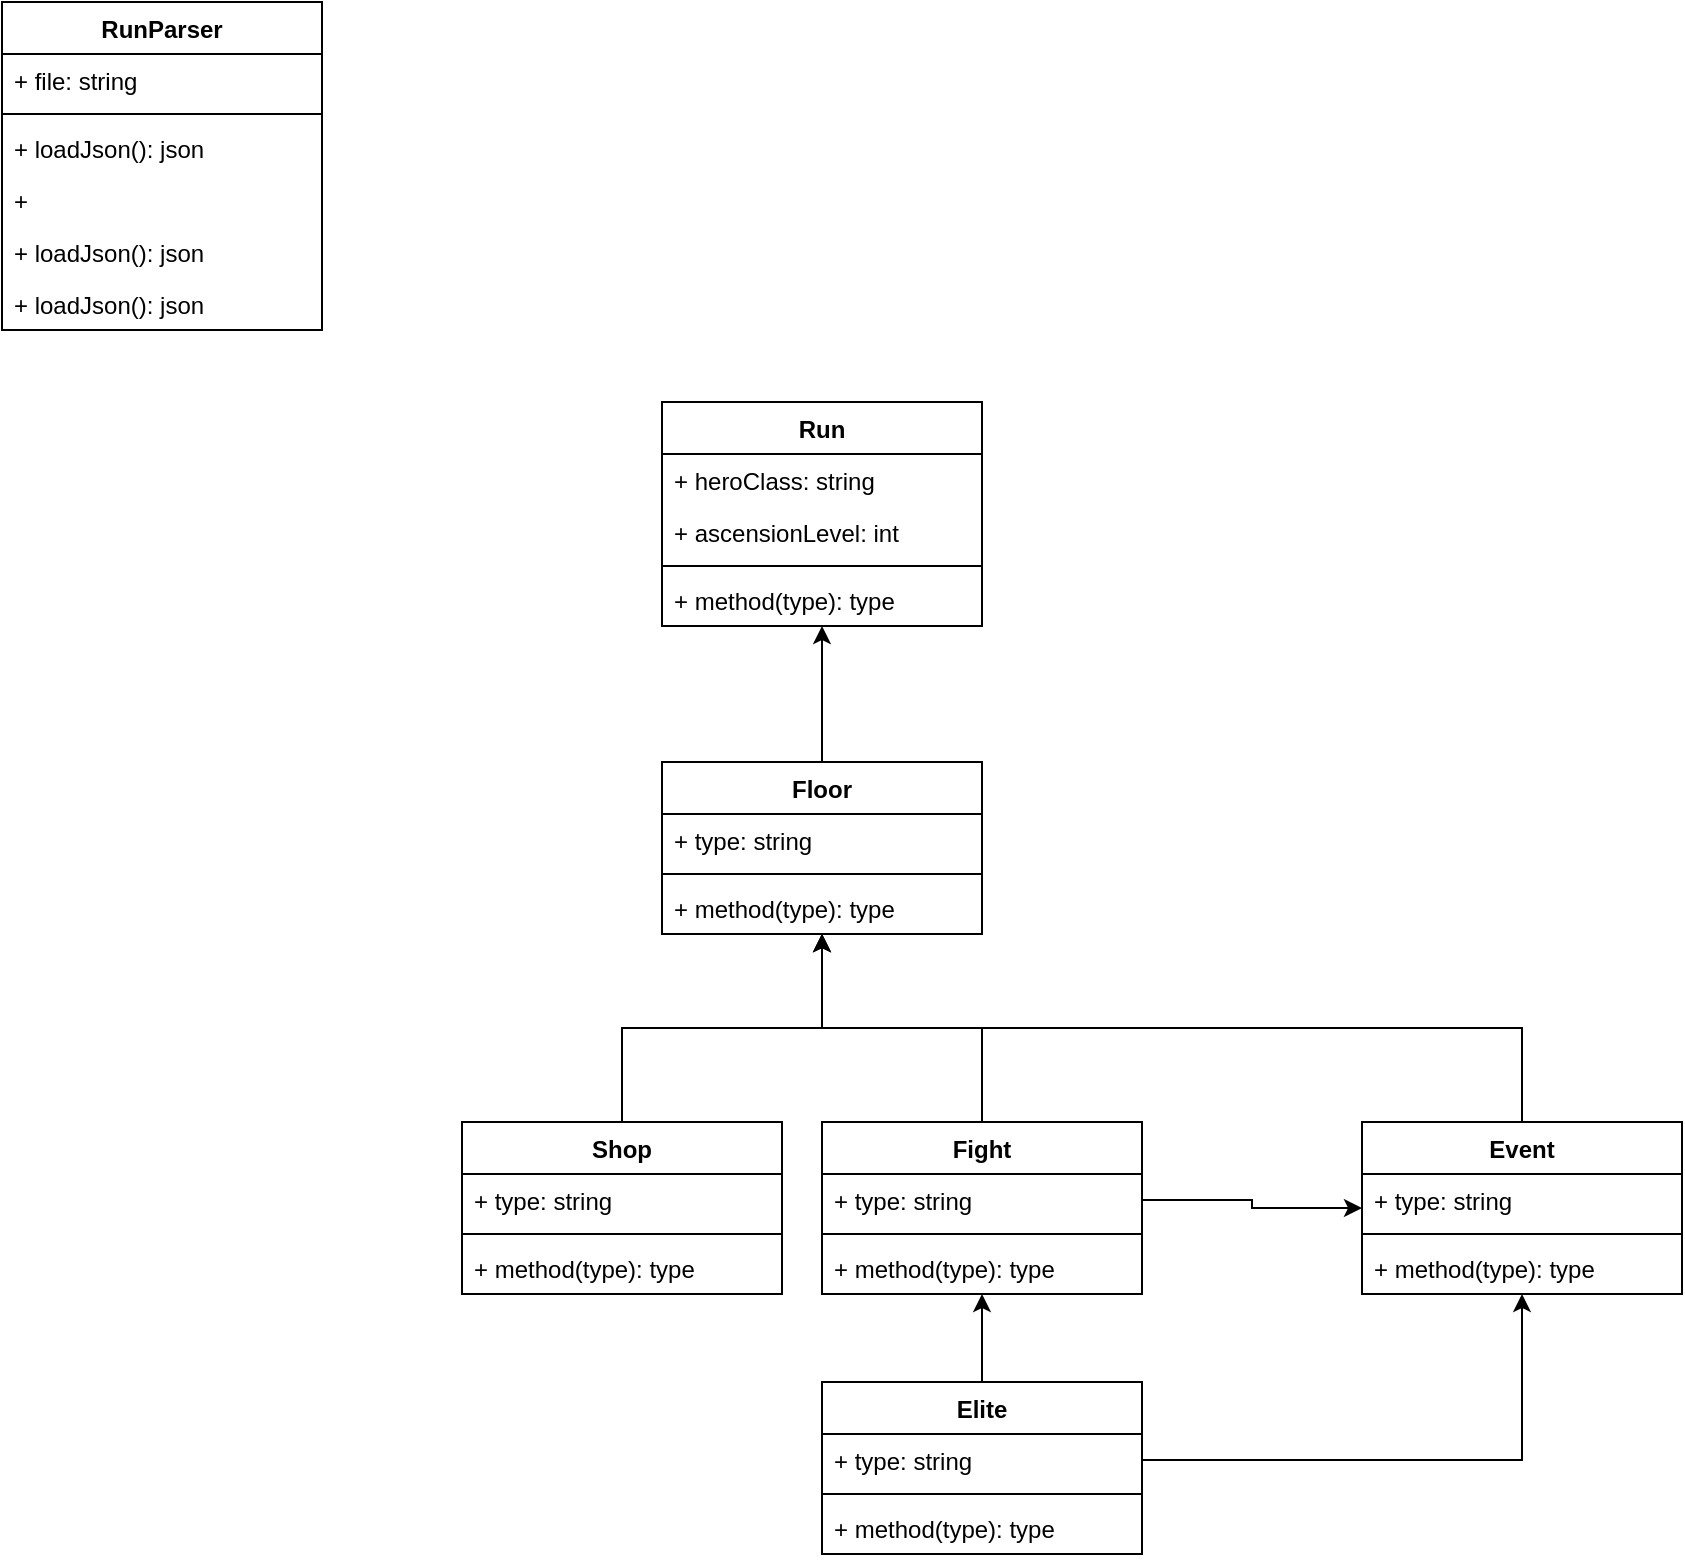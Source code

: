 <mxfile version="20.7.4" type="device"><diagram id="__bjtMobuQ8AHCKMtktA" name="entities"><mxGraphModel dx="1360" dy="843" grid="1" gridSize="10" guides="1" tooltips="1" connect="1" arrows="1" fold="1" page="1" pageScale="1" pageWidth="850" pageHeight="1100" math="0" shadow="0"><root><mxCell id="0"/><mxCell id="1" parent="0"/><mxCell id="EqR4DOe9b4eRGlQPFMKJ-5" value="RunParser" style="swimlane;fontStyle=1;align=center;verticalAlign=top;childLayout=stackLayout;horizontal=1;startSize=26;horizontalStack=0;resizeParent=1;resizeParentMax=0;resizeLast=0;collapsible=1;marginBottom=0;" parent="1" vertex="1"><mxGeometry x="170" y="140" width="160" height="164" as="geometry"/></mxCell><mxCell id="EqR4DOe9b4eRGlQPFMKJ-6" value="+ file: string" style="text;strokeColor=none;fillColor=none;align=left;verticalAlign=top;spacingLeft=4;spacingRight=4;overflow=hidden;rotatable=0;points=[[0,0.5],[1,0.5]];portConstraint=eastwest;" parent="EqR4DOe9b4eRGlQPFMKJ-5" vertex="1"><mxGeometry y="26" width="160" height="26" as="geometry"/></mxCell><mxCell id="EqR4DOe9b4eRGlQPFMKJ-7" value="" style="line;strokeWidth=1;fillColor=none;align=left;verticalAlign=middle;spacingTop=-1;spacingLeft=3;spacingRight=3;rotatable=0;labelPosition=right;points=[];portConstraint=eastwest;strokeColor=inherit;" parent="EqR4DOe9b4eRGlQPFMKJ-5" vertex="1"><mxGeometry y="52" width="160" height="8" as="geometry"/></mxCell><mxCell id="EqR4DOe9b4eRGlQPFMKJ-8" value="+ loadJson(): json" style="text;strokeColor=none;fillColor=none;align=left;verticalAlign=top;spacingLeft=4;spacingRight=4;overflow=hidden;rotatable=0;points=[[0,0.5],[1,0.5]];portConstraint=eastwest;" parent="EqR4DOe9b4eRGlQPFMKJ-5" vertex="1"><mxGeometry y="60" width="160" height="26" as="geometry"/></mxCell><mxCell id="EqR4DOe9b4eRGlQPFMKJ-61" value="+ " style="text;strokeColor=none;fillColor=none;align=left;verticalAlign=top;spacingLeft=4;spacingRight=4;overflow=hidden;rotatable=0;points=[[0,0.5],[1,0.5]];portConstraint=eastwest;" parent="EqR4DOe9b4eRGlQPFMKJ-5" vertex="1"><mxGeometry y="86" width="160" height="26" as="geometry"/></mxCell><mxCell id="EqR4DOe9b4eRGlQPFMKJ-62" value="+ loadJson(): json" style="text;strokeColor=none;fillColor=none;align=left;verticalAlign=top;spacingLeft=4;spacingRight=4;overflow=hidden;rotatable=0;points=[[0,0.5],[1,0.5]];portConstraint=eastwest;" parent="EqR4DOe9b4eRGlQPFMKJ-5" vertex="1"><mxGeometry y="112" width="160" height="26" as="geometry"/></mxCell><mxCell id="EqR4DOe9b4eRGlQPFMKJ-63" value="+ loadJson(): json" style="text;strokeColor=none;fillColor=none;align=left;verticalAlign=top;spacingLeft=4;spacingRight=4;overflow=hidden;rotatable=0;points=[[0,0.5],[1,0.5]];portConstraint=eastwest;" parent="EqR4DOe9b4eRGlQPFMKJ-5" vertex="1"><mxGeometry y="138" width="160" height="26" as="geometry"/></mxCell><mxCell id="EqR4DOe9b4eRGlQPFMKJ-9" value="Run" style="swimlane;fontStyle=1;align=center;verticalAlign=top;childLayout=stackLayout;horizontal=1;startSize=26;horizontalStack=0;resizeParent=1;resizeParentMax=0;resizeLast=0;collapsible=1;marginBottom=0;" parent="1" vertex="1"><mxGeometry x="500" y="340" width="160" height="112" as="geometry"/></mxCell><mxCell id="EqR4DOe9b4eRGlQPFMKJ-14" value="+ heroClass: string" style="text;strokeColor=none;fillColor=none;align=left;verticalAlign=top;spacingLeft=4;spacingRight=4;overflow=hidden;rotatable=0;points=[[0,0.5],[1,0.5]];portConstraint=eastwest;" parent="EqR4DOe9b4eRGlQPFMKJ-9" vertex="1"><mxGeometry y="26" width="160" height="26" as="geometry"/></mxCell><mxCell id="EqR4DOe9b4eRGlQPFMKJ-24" value="+ ascensionLevel: int" style="text;strokeColor=none;fillColor=none;align=left;verticalAlign=top;spacingLeft=4;spacingRight=4;overflow=hidden;rotatable=0;points=[[0,0.5],[1,0.5]];portConstraint=eastwest;" parent="EqR4DOe9b4eRGlQPFMKJ-9" vertex="1"><mxGeometry y="52" width="160" height="26" as="geometry"/></mxCell><mxCell id="EqR4DOe9b4eRGlQPFMKJ-11" value="" style="line;strokeWidth=1;fillColor=none;align=left;verticalAlign=middle;spacingTop=-1;spacingLeft=3;spacingRight=3;rotatable=0;labelPosition=right;points=[];portConstraint=eastwest;strokeColor=inherit;" parent="EqR4DOe9b4eRGlQPFMKJ-9" vertex="1"><mxGeometry y="78" width="160" height="8" as="geometry"/></mxCell><mxCell id="EqR4DOe9b4eRGlQPFMKJ-12" value="+ method(type): type" style="text;strokeColor=none;fillColor=none;align=left;verticalAlign=top;spacingLeft=4;spacingRight=4;overflow=hidden;rotatable=0;points=[[0,0.5],[1,0.5]];portConstraint=eastwest;" parent="EqR4DOe9b4eRGlQPFMKJ-9" vertex="1"><mxGeometry y="86" width="160" height="26" as="geometry"/></mxCell><mxCell id="EqR4DOe9b4eRGlQPFMKJ-55" style="edgeStyle=orthogonalEdgeStyle;rounded=0;orthogonalLoop=1;jettySize=auto;html=1;exitX=0.5;exitY=0;exitDx=0;exitDy=0;" parent="1" source="EqR4DOe9b4eRGlQPFMKJ-20" target="EqR4DOe9b4eRGlQPFMKJ-9" edge="1"><mxGeometry relative="1" as="geometry"/></mxCell><mxCell id="EqR4DOe9b4eRGlQPFMKJ-20" value="Floor" style="swimlane;fontStyle=1;align=center;verticalAlign=top;childLayout=stackLayout;horizontal=1;startSize=26;horizontalStack=0;resizeParent=1;resizeParentMax=0;resizeLast=0;collapsible=1;marginBottom=0;" parent="1" vertex="1"><mxGeometry x="500" y="520" width="160" height="86" as="geometry"/></mxCell><mxCell id="EqR4DOe9b4eRGlQPFMKJ-21" value="+ type: string" style="text;strokeColor=none;fillColor=none;align=left;verticalAlign=top;spacingLeft=4;spacingRight=4;overflow=hidden;rotatable=0;points=[[0,0.5],[1,0.5]];portConstraint=eastwest;" parent="EqR4DOe9b4eRGlQPFMKJ-20" vertex="1"><mxGeometry y="26" width="160" height="26" as="geometry"/></mxCell><mxCell id="EqR4DOe9b4eRGlQPFMKJ-22" value="" style="line;strokeWidth=1;fillColor=none;align=left;verticalAlign=middle;spacingTop=-1;spacingLeft=3;spacingRight=3;rotatable=0;labelPosition=right;points=[];portConstraint=eastwest;strokeColor=inherit;" parent="EqR4DOe9b4eRGlQPFMKJ-20" vertex="1"><mxGeometry y="52" width="160" height="8" as="geometry"/></mxCell><mxCell id="EqR4DOe9b4eRGlQPFMKJ-23" value="+ method(type): type" style="text;strokeColor=none;fillColor=none;align=left;verticalAlign=top;spacingLeft=4;spacingRight=4;overflow=hidden;rotatable=0;points=[[0,0.5],[1,0.5]];portConstraint=eastwest;" parent="EqR4DOe9b4eRGlQPFMKJ-20" vertex="1"><mxGeometry y="60" width="160" height="26" as="geometry"/></mxCell><mxCell id="EqR4DOe9b4eRGlQPFMKJ-49" style="edgeStyle=orthogonalEdgeStyle;rounded=0;orthogonalLoop=1;jettySize=auto;html=1;" parent="1" source="EqR4DOe9b4eRGlQPFMKJ-33" target="EqR4DOe9b4eRGlQPFMKJ-20" edge="1"><mxGeometry relative="1" as="geometry"/></mxCell><mxCell id="EqR4DOe9b4eRGlQPFMKJ-33" value="Shop" style="swimlane;fontStyle=1;align=center;verticalAlign=top;childLayout=stackLayout;horizontal=1;startSize=26;horizontalStack=0;resizeParent=1;resizeParentMax=0;resizeLast=0;collapsible=1;marginBottom=0;" parent="1" vertex="1"><mxGeometry x="400" y="700" width="160" height="86" as="geometry"/></mxCell><mxCell id="EqR4DOe9b4eRGlQPFMKJ-34" value="+ type: string" style="text;strokeColor=none;fillColor=none;align=left;verticalAlign=top;spacingLeft=4;spacingRight=4;overflow=hidden;rotatable=0;points=[[0,0.5],[1,0.5]];portConstraint=eastwest;" parent="EqR4DOe9b4eRGlQPFMKJ-33" vertex="1"><mxGeometry y="26" width="160" height="26" as="geometry"/></mxCell><mxCell id="EqR4DOe9b4eRGlQPFMKJ-35" value="" style="line;strokeWidth=1;fillColor=none;align=left;verticalAlign=middle;spacingTop=-1;spacingLeft=3;spacingRight=3;rotatable=0;labelPosition=right;points=[];portConstraint=eastwest;strokeColor=inherit;" parent="EqR4DOe9b4eRGlQPFMKJ-33" vertex="1"><mxGeometry y="52" width="160" height="8" as="geometry"/></mxCell><mxCell id="EqR4DOe9b4eRGlQPFMKJ-36" value="+ method(type): type" style="text;strokeColor=none;fillColor=none;align=left;verticalAlign=top;spacingLeft=4;spacingRight=4;overflow=hidden;rotatable=0;points=[[0,0.5],[1,0.5]];portConstraint=eastwest;" parent="EqR4DOe9b4eRGlQPFMKJ-33" vertex="1"><mxGeometry y="60" width="160" height="26" as="geometry"/></mxCell><mxCell id="EqR4DOe9b4eRGlQPFMKJ-50" style="edgeStyle=orthogonalEdgeStyle;rounded=0;orthogonalLoop=1;jettySize=auto;html=1;exitX=0.5;exitY=0;exitDx=0;exitDy=0;" parent="1" source="EqR4DOe9b4eRGlQPFMKJ-37" target="EqR4DOe9b4eRGlQPFMKJ-20" edge="1"><mxGeometry relative="1" as="geometry"/></mxCell><mxCell id="EqR4DOe9b4eRGlQPFMKJ-37" value="Fight" style="swimlane;fontStyle=1;align=center;verticalAlign=top;childLayout=stackLayout;horizontal=1;startSize=26;horizontalStack=0;resizeParent=1;resizeParentMax=0;resizeLast=0;collapsible=1;marginBottom=0;" parent="1" vertex="1"><mxGeometry x="580" y="700" width="160" height="86" as="geometry"/></mxCell><mxCell id="EqR4DOe9b4eRGlQPFMKJ-38" value="+ type: string" style="text;strokeColor=none;fillColor=none;align=left;verticalAlign=top;spacingLeft=4;spacingRight=4;overflow=hidden;rotatable=0;points=[[0,0.5],[1,0.5]];portConstraint=eastwest;" parent="EqR4DOe9b4eRGlQPFMKJ-37" vertex="1"><mxGeometry y="26" width="160" height="26" as="geometry"/></mxCell><mxCell id="EqR4DOe9b4eRGlQPFMKJ-39" value="" style="line;strokeWidth=1;fillColor=none;align=left;verticalAlign=middle;spacingTop=-1;spacingLeft=3;spacingRight=3;rotatable=0;labelPosition=right;points=[];portConstraint=eastwest;strokeColor=inherit;" parent="EqR4DOe9b4eRGlQPFMKJ-37" vertex="1"><mxGeometry y="52" width="160" height="8" as="geometry"/></mxCell><mxCell id="EqR4DOe9b4eRGlQPFMKJ-40" value="+ method(type): type" style="text;strokeColor=none;fillColor=none;align=left;verticalAlign=top;spacingLeft=4;spacingRight=4;overflow=hidden;rotatable=0;points=[[0,0.5],[1,0.5]];portConstraint=eastwest;" parent="EqR4DOe9b4eRGlQPFMKJ-37" vertex="1"><mxGeometry y="60" width="160" height="26" as="geometry"/></mxCell><mxCell id="EqR4DOe9b4eRGlQPFMKJ-52" style="edgeStyle=orthogonalEdgeStyle;rounded=0;orthogonalLoop=1;jettySize=auto;html=1;exitX=0.5;exitY=0;exitDx=0;exitDy=0;" parent="1" source="EqR4DOe9b4eRGlQPFMKJ-41" target="EqR4DOe9b4eRGlQPFMKJ-37" edge="1"><mxGeometry relative="1" as="geometry"/></mxCell><mxCell id="EqR4DOe9b4eRGlQPFMKJ-41" value="Elite" style="swimlane;fontStyle=1;align=center;verticalAlign=top;childLayout=stackLayout;horizontal=1;startSize=26;horizontalStack=0;resizeParent=1;resizeParentMax=0;resizeLast=0;collapsible=1;marginBottom=0;" parent="1" vertex="1"><mxGeometry x="580" y="830" width="160" height="86" as="geometry"/></mxCell><mxCell id="EqR4DOe9b4eRGlQPFMKJ-42" value="+ type: string" style="text;strokeColor=none;fillColor=none;align=left;verticalAlign=top;spacingLeft=4;spacingRight=4;overflow=hidden;rotatable=0;points=[[0,0.5],[1,0.5]];portConstraint=eastwest;" parent="EqR4DOe9b4eRGlQPFMKJ-41" vertex="1"><mxGeometry y="26" width="160" height="26" as="geometry"/></mxCell><mxCell id="EqR4DOe9b4eRGlQPFMKJ-43" value="" style="line;strokeWidth=1;fillColor=none;align=left;verticalAlign=middle;spacingTop=-1;spacingLeft=3;spacingRight=3;rotatable=0;labelPosition=right;points=[];portConstraint=eastwest;strokeColor=inherit;" parent="EqR4DOe9b4eRGlQPFMKJ-41" vertex="1"><mxGeometry y="52" width="160" height="8" as="geometry"/></mxCell><mxCell id="EqR4DOe9b4eRGlQPFMKJ-44" value="+ method(type): type" style="text;strokeColor=none;fillColor=none;align=left;verticalAlign=top;spacingLeft=4;spacingRight=4;overflow=hidden;rotatable=0;points=[[0,0.5],[1,0.5]];portConstraint=eastwest;" parent="EqR4DOe9b4eRGlQPFMKJ-41" vertex="1"><mxGeometry y="60" width="160" height="26" as="geometry"/></mxCell><mxCell id="EqR4DOe9b4eRGlQPFMKJ-51" style="edgeStyle=orthogonalEdgeStyle;rounded=0;orthogonalLoop=1;jettySize=auto;html=1;exitX=0.5;exitY=0;exitDx=0;exitDy=0;" parent="1" source="EqR4DOe9b4eRGlQPFMKJ-45" target="EqR4DOe9b4eRGlQPFMKJ-20" edge="1"><mxGeometry relative="1" as="geometry"/></mxCell><mxCell id="EqR4DOe9b4eRGlQPFMKJ-45" value="Event" style="swimlane;fontStyle=1;align=center;verticalAlign=top;childLayout=stackLayout;horizontal=1;startSize=26;horizontalStack=0;resizeParent=1;resizeParentMax=0;resizeLast=0;collapsible=1;marginBottom=0;" parent="1" vertex="1"><mxGeometry x="850" y="700" width="160" height="86" as="geometry"/></mxCell><mxCell id="EqR4DOe9b4eRGlQPFMKJ-46" value="+ type: string" style="text;strokeColor=none;fillColor=none;align=left;verticalAlign=top;spacingLeft=4;spacingRight=4;overflow=hidden;rotatable=0;points=[[0,0.5],[1,0.5]];portConstraint=eastwest;" parent="EqR4DOe9b4eRGlQPFMKJ-45" vertex="1"><mxGeometry y="26" width="160" height="26" as="geometry"/></mxCell><mxCell id="EqR4DOe9b4eRGlQPFMKJ-47" value="" style="line;strokeWidth=1;fillColor=none;align=left;verticalAlign=middle;spacingTop=-1;spacingLeft=3;spacingRight=3;rotatable=0;labelPosition=right;points=[];portConstraint=eastwest;strokeColor=inherit;" parent="EqR4DOe9b4eRGlQPFMKJ-45" vertex="1"><mxGeometry y="52" width="160" height="8" as="geometry"/></mxCell><mxCell id="EqR4DOe9b4eRGlQPFMKJ-48" value="+ method(type): type" style="text;strokeColor=none;fillColor=none;align=left;verticalAlign=top;spacingLeft=4;spacingRight=4;overflow=hidden;rotatable=0;points=[[0,0.5],[1,0.5]];portConstraint=eastwest;" parent="EqR4DOe9b4eRGlQPFMKJ-45" vertex="1"><mxGeometry y="60" width="160" height="26" as="geometry"/></mxCell><mxCell id="EqR4DOe9b4eRGlQPFMKJ-53" style="edgeStyle=orthogonalEdgeStyle;rounded=0;orthogonalLoop=1;jettySize=auto;html=1;exitX=1;exitY=0.5;exitDx=0;exitDy=0;" parent="1" source="EqR4DOe9b4eRGlQPFMKJ-42" target="EqR4DOe9b4eRGlQPFMKJ-45" edge="1"><mxGeometry relative="1" as="geometry"/></mxCell><mxCell id="EqR4DOe9b4eRGlQPFMKJ-54" style="edgeStyle=orthogonalEdgeStyle;rounded=0;orthogonalLoop=1;jettySize=auto;html=1;exitX=1;exitY=0.5;exitDx=0;exitDy=0;" parent="1" source="EqR4DOe9b4eRGlQPFMKJ-38" target="EqR4DOe9b4eRGlQPFMKJ-45" edge="1"><mxGeometry relative="1" as="geometry"/></mxCell></root></mxGraphModel></diagram></mxfile>